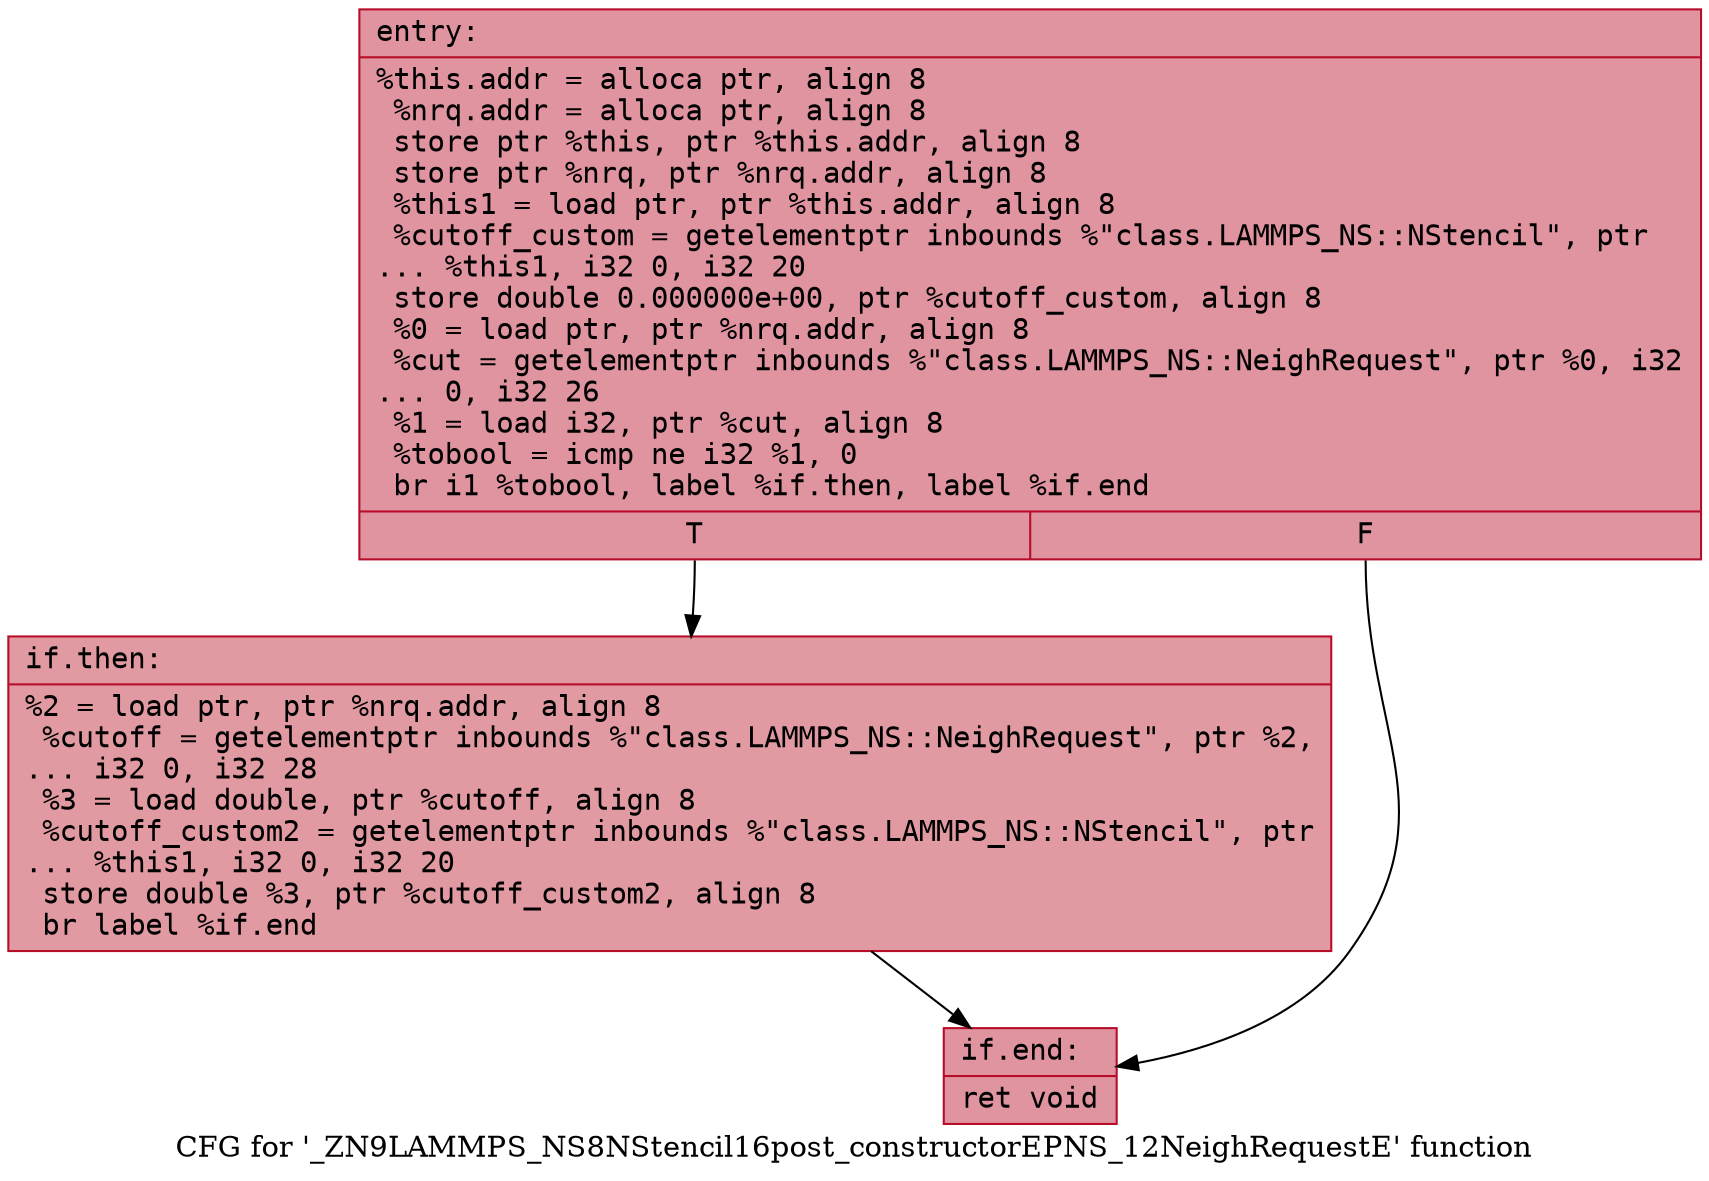 digraph "CFG for '_ZN9LAMMPS_NS8NStencil16post_constructorEPNS_12NeighRequestE' function" {
	label="CFG for '_ZN9LAMMPS_NS8NStencil16post_constructorEPNS_12NeighRequestE' function";

	Node0x55b8be857b30 [shape=record,color="#b70d28ff", style=filled, fillcolor="#b70d2870" fontname="Courier",label="{entry:\l|  %this.addr = alloca ptr, align 8\l  %nrq.addr = alloca ptr, align 8\l  store ptr %this, ptr %this.addr, align 8\l  store ptr %nrq, ptr %nrq.addr, align 8\l  %this1 = load ptr, ptr %this.addr, align 8\l  %cutoff_custom = getelementptr inbounds %\"class.LAMMPS_NS::NStencil\", ptr\l... %this1, i32 0, i32 20\l  store double 0.000000e+00, ptr %cutoff_custom, align 8\l  %0 = load ptr, ptr %nrq.addr, align 8\l  %cut = getelementptr inbounds %\"class.LAMMPS_NS::NeighRequest\", ptr %0, i32\l... 0, i32 26\l  %1 = load i32, ptr %cut, align 8\l  %tobool = icmp ne i32 %1, 0\l  br i1 %tobool, label %if.then, label %if.end\l|{<s0>T|<s1>F}}"];
	Node0x55b8be857b30:s0 -> Node0x55b8be858f30[tooltip="entry -> if.then\nProbability 62.50%" ];
	Node0x55b8be857b30:s1 -> Node0x55b8be858fa0[tooltip="entry -> if.end\nProbability 37.50%" ];
	Node0x55b8be858f30 [shape=record,color="#b70d28ff", style=filled, fillcolor="#bb1b2c70" fontname="Courier",label="{if.then:\l|  %2 = load ptr, ptr %nrq.addr, align 8\l  %cutoff = getelementptr inbounds %\"class.LAMMPS_NS::NeighRequest\", ptr %2,\l... i32 0, i32 28\l  %3 = load double, ptr %cutoff, align 8\l  %cutoff_custom2 = getelementptr inbounds %\"class.LAMMPS_NS::NStencil\", ptr\l... %this1, i32 0, i32 20\l  store double %3, ptr %cutoff_custom2, align 8\l  br label %if.end\l}"];
	Node0x55b8be858f30 -> Node0x55b8be858fa0[tooltip="if.then -> if.end\nProbability 100.00%" ];
	Node0x55b8be858fa0 [shape=record,color="#b70d28ff", style=filled, fillcolor="#b70d2870" fontname="Courier",label="{if.end:\l|  ret void\l}"];
}
